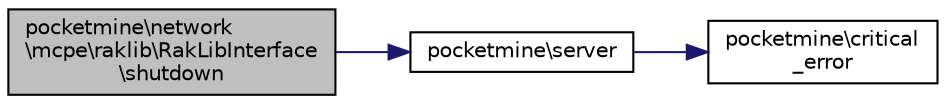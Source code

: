 digraph "pocketmine\network\mcpe\raklib\RakLibInterface\shutdown"
{
 // INTERACTIVE_SVG=YES
 // LATEX_PDF_SIZE
  edge [fontname="Helvetica",fontsize="10",labelfontname="Helvetica",labelfontsize="10"];
  node [fontname="Helvetica",fontsize="10",shape=record];
  rankdir="LR";
  Node1 [label="pocketmine\\network\l\\mcpe\\raklib\\RakLibInterface\l\\shutdown",height=0.2,width=0.4,color="black", fillcolor="grey75", style="filled", fontcolor="black",tooltip=" "];
  Node1 -> Node2 [color="midnightblue",fontsize="10",style="solid",fontname="Helvetica"];
  Node2 [label="pocketmine\\server",height=0.2,width=0.4,color="black", fillcolor="white", style="filled",URL="$d2/d69/namespacepocketmine.html#ac8040f61ade1040754abb856b9707674",tooltip=" "];
  Node2 -> Node3 [color="midnightblue",fontsize="10",style="solid",fontname="Helvetica"];
  Node3 [label="pocketmine\\critical\l_error",height=0.2,width=0.4,color="black", fillcolor="white", style="filled",URL="$d2/d69/namespacepocketmine.html#a4917b9fbb96d9758f51845080b142b69",tooltip=" "];
}
